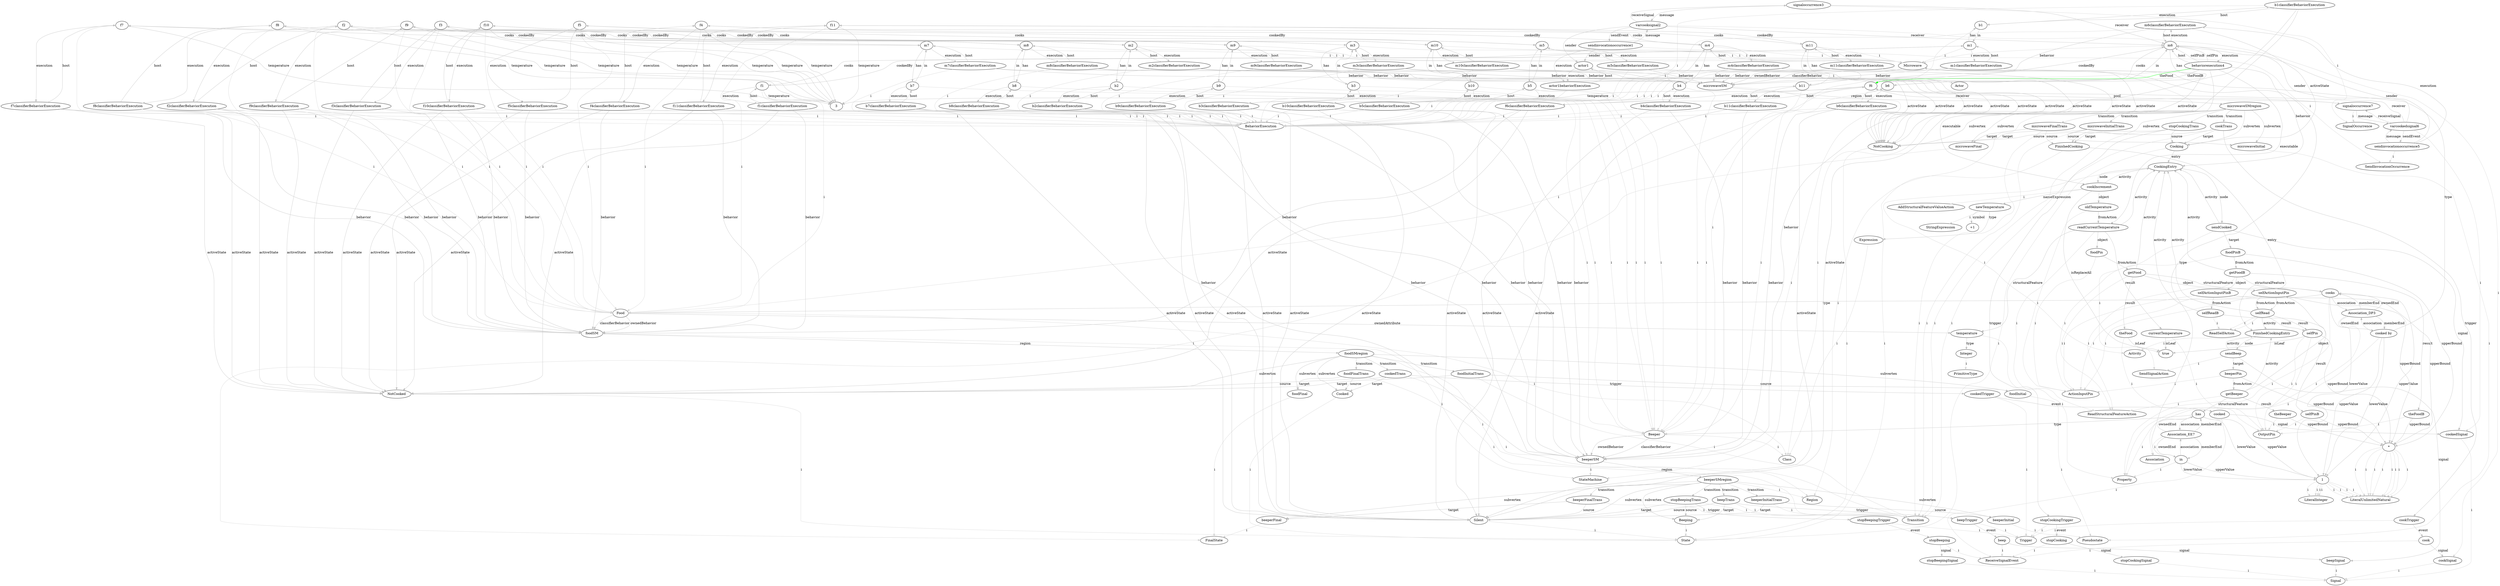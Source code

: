 digraph umlMetamodel {
	"Food" -> "Class" [label="i", color="lightgrey"]
	"Food" -> "foodSM" [label="classifierBehavior", color="grey"]
	"Food" -> "temperature" [label="ownedAttribute", color="grey"]
	"temperature" -> "Property" [label="i", color="lightgrey"]
	"temperature" -> "Integer" [label="type", color="grey"]
	"Integer" -> "PrimitiveType" [label="i", color="lightgrey"]
	"Food" -> "foodSM" [label="ownedBehavior", color="grey"]
	"foodSM" -> "StateMachine" [label="i", color="lightgrey"]
	"foodSM" -> "foodSMregion" [label="region", color="grey"]
	"foodSMregion" -> "Region" [label="i", color="lightgrey"]
	"foodSMregion" -> "foodInitial" [label="subvertex", color="grey"]
	"foodInitial" -> "Pseudostate" [label="i", color="lightgrey"]
	"foodSMregion" -> "foodFinal" [label="subvertex", color="grey"]
	"foodFinal" -> "FinalState" [label="i", color="lightgrey"]
	"foodSMregion" -> "NotCooked" [label="subvertex", color="grey"]
	"NotCooked" -> "State" [label="i", color="lightgrey"]
	"foodSMregion" -> "Cooked" [label="subvertex", color="grey"]
	"Cooked" -> "State" [label="i", color="lightgrey"]
	"foodSMregion" -> "foodInitialTrans" [label="transition", color="grey"]
	"foodInitialTrans" -> "Transition" [label="i", color="lightgrey"]
	"foodInitialTrans" -> "foodInitial" [label="source", color="grey"]
	"foodInitialTrans" -> "NotCooked" [label="target", color="grey"]
	"foodSMregion" -> "foodFinalTrans" [label="transition", color="grey"]
	"foodFinalTrans" -> "Transition" [label="i", color="lightgrey"]
	"foodFinalTrans" -> "Cooked" [label="source", color="grey"]
	"foodFinalTrans" -> "foodFinal" [label="target", color="grey"]
	"foodSMregion" -> "cookedTrans" [label="transition", color="grey"]
	"cookedTrans" -> "Transition" [label="i", color="lightgrey"]
	"cookedTrans" -> "NotCooked" [label="source", color="grey"]
	"cookedTrans" -> "Cooked" [label="target", color="grey"]
	"cookedTrans" -> "cookedTrigger" [label="trigger", color="grey"]
	"cookedTrigger" -> "Trigger" [label="i", color="lightgrey"]
	"cookedTrigger" -> "cooked" [label="event", color="grey"]
	"Microwave" -> "Class" [label="i", color="lightgrey"]
	"Microwave" -> "microwaveSM" [label="classifierBehavior", color="grey"]
	"Microwave" -> "microwaveSM" [label="ownedBehavior", color="grey"]
	"microwaveSM" -> "StateMachine" [label="i", color="lightgrey"]
	"microwaveSM" -> "microwaveSMregion" [label="region", color="grey"]
	"microwaveSMregion" -> "Region" [label="i", color="lightgrey"]
	"microwaveSMregion" -> "microwaveInitial" [label="subvertex", color="grey"]
	"microwaveInitial" -> "Pseudostate" [label="i", color="lightgrey"]
	"microwaveSMregion" -> "microwaveFinal" [label="subvertex", color="grey"]
	"microwaveFinal" -> "FinalState" [label="i", color="lightgrey"]
	"microwaveSMregion" -> "NotCooking" [label="subvertex", color="grey"]
	"NotCooking" -> "State" [label="i", color="lightgrey"]
	"microwaveSMregion" -> "Cooking" [label="subvertex", color="grey"]
	"Cooking" -> "State" [label="i", color="lightgrey"]
	"Cooking" -> "CookingEntry" [label="entry", color="grey"]
	"CookingEntry" -> "cookIncrement" [label="node", color="grey"]
	"cookIncrement" -> "CookingEntry" [label="activity", color="grey"]
	"cookIncrement" -> "AddStructuralFeatureValueAction" [label="i", color="lightgrey"]
	"cookIncrement" -> "true" [label="isReplaceAll", color="grey"]
	"cookIncrement" -> "newTemperature" [label="nameExpression", color="grey"]
	"newTemperature" -> "StringExpression" [label="i", color="lightgrey"]
	"newTemperature" -> "+1" [label="symbol", color="grey"]
	"newTemperature" -> "Expression" [label="type", color="grey"]
	"Expression" -> "Class" [label="i", color="lightgrey"]
	"cookIncrement" -> "oldTemperature" [label="object", color="grey"]
	"oldTemperature" -> "ActionInputPin" [label="i", color="lightgrey"]
	"oldTemperature" -> "readCurrentTemperature" [label="fromAction", color="grey"]
	"readCurrentTemperature" -> "CookingEntry" [label="activity", color="grey"]
	"readCurrentTemperature" -> "ReadStructuralFeatureAction" [label="i", color="lightgrey"]
	"readCurrentTemperature" -> "temperature" [label="structuralFeature", color="grey"]
	"readCurrentTemperature" -> "foodPin" [label="object", color="grey"]
	"foodPin" -> "ActionInputPin" [label="i", color="lightgrey"]
	"foodPin" -> "getFood" [label="fromAction", color="grey"]
	"getFood" -> "CookingEntry" [label="activity", color="grey"]
	"getFood" -> "ReadStructuralFeatureAction" [label="i", color="lightgrey"]
	"getFood" -> "cooks" [label="structuralFeature", color="grey"]
	"getFood" -> "selfActionInputPin" [label="object", color="grey"]
	"selfActionInputPin" -> "ActionInputPin" [label="i", color="lightgrey"]
	"selfActionInputPin" -> "selfRead" [label="fromAction", color="grey"]
	"selfRead" -> "CookingEntry" [label="activity", color="grey"]
	"selfRead" -> "ReadSelfAction" [label="i", color="lightgrey"]
	"selfRead" -> "selfPin" [label="result", color="grey"]
	"selfPin" -> "OutputPin" [label="i", color="lightgrey"]
	"selfPin" -> "true" [label="isLeaf", color="grey"]
	"getFood" -> "theFood" [label="result", color="grey"]
	"theFood" -> "OutputPin" [label="i", color="lightgrey"]
	"theFood" -> "true" [label="isLeaf", color="grey"]
	"readCurrentTemperature" -> "currentTemperature" [label="result", color="grey"]
	"currentTemperature" -> "OutputPin" [label="i", color="lightgrey"]
	"currentTemperature" -> "true" [label="isLeaf", color="grey"]
	"CookingEntry" -> "sendCooked" [label="node", color="grey"]
	"sendCooked" -> "CookingEntry" [label="activity", color="grey"]
	"sendCooked" -> "SendSignalAction" [label="i", color="lightgrey"]
	"sendCooked" -> "cookedSignal" [label="signal", color="grey"]
	"sendCooked" -> "foodPinB" [label="target", color="grey"]
	"foodPinB" -> "ActionInputPin" [label="i", color="lightgrey"]
	"foodPinB" -> "*" [label="upperBound", color="grey"]
	"*" -> "LiteralUnlimitedNatural" [label="i", color="lightgrey"]
	"foodPinB" -> "getFoodB" [label="fromAction", color="grey"]
	"getFoodB" -> "CookingEntry" [label="activity", color="grey"]
	"getFoodB" -> "ReadStructuralFeatureAction" [label="i", color="lightgrey"]
	"getFoodB" -> "cooks" [label="structuralFeature", color="grey"]
	"getFoodB" -> "selfActionInputPinB" [label="object", color="grey"]
	"selfActionInputPinB" -> "ActionInputPin" [label="i", color="lightgrey"]
	"selfActionInputPinB" -> "*" [label="upperBound", color="grey"]
	"*" -> "LiteralUnlimitedNatural" [label="i", color="lightgrey"]
	"selfActionInputPinB" -> "selfReadB" [label="fromAction", color="grey"]
	"selfReadB" -> "CookingEntry" [label="activity", color="grey"]
	"selfReadB" -> "ReadSelfAction" [label="i", color="lightgrey"]
	"selfReadB" -> "selfPinB" [label="result", color="grey"]
	"selfPinB" -> "OutputPin" [label="i", color="lightgrey"]
	"selfPinB" -> "*" [label="upperBound", color="grey"]
	"*" -> "LiteralUnlimitedNatural" [label="i", color="lightgrey"]
	"getFoodB" -> "theFoodB" [label="result", color="grey"]
	"theFoodB" -> "OutputPin" [label="i", color="lightgrey"]
	"theFoodB" -> "*" [label="upperBound", color="grey"]
	"*" -> "LiteralUnlimitedNatural" [label="i", color="lightgrey"]
	"microwaveSMregion" -> "FinishedCooking" [label="subvertex", color="grey"]
	"FinishedCooking" -> "State" [label="i", color="lightgrey"]
	"FinishedCooking" -> "FinishedCookingEntry" [label="entry", color="grey"]
	"FinishedCookingEntry" -> "Activity" [label="i", color="lightgrey"]
	"FinishedCookingEntry" -> "sendBeep" [label="node", color="grey"]
	"sendBeep" -> "FinishedCookingEntry" [label="activity", color="grey"]
	"sendBeep" -> "SendSignalAction" [label="i", color="lightgrey"]
	"sendBeep" -> "beepSignal" [label="signal", color="grey"]
	"sendBeep" -> "beeperPin" [label="target", color="grey"]
	"beeperPin" -> "ActionInputPin" [label="i", color="lightgrey"]
	"beeperPin" -> "*" [label="upperBound", color="grey"]
	"*" -> "LiteralUnlimitedNatural" [label="i", color="lightgrey"]
	"beeperPin" -> "getBeeper" [label="fromAction", color="grey"]
	"getBeeper" -> "FinishedCookingEntry" [label="activity", color="grey"]
	"getBeeper" -> "ReadStructuralFeatureAction" [label="i", color="lightgrey"]
	"getBeeper" -> "has" [label="structuralFeature", color="grey"]
	"getBeeper" -> "selfActionInputPin" [label="object", color="grey"]
	"selfActionInputPin" -> "ActionInputPin" [label="i", color="lightgrey"]
	"selfActionInputPin" -> "*" [label="upperBound", color="grey"]
	"*" -> "LiteralUnlimitedNatural" [label="i", color="lightgrey"]
	"selfActionInputPin" -> "selfRead" [label="fromAction", color="grey"]
	"selfRead" -> "FinishedCookingEntry" [label="activity", color="grey"]
	"selfRead" -> "ReadSelfAction" [label="i", color="lightgrey"]
	"selfRead" -> "selfPin" [label="result", color="grey"]
	"selfPin" -> "OutputPin" [label="i", color="lightgrey"]
	"selfPin" -> "*" [label="upperBound", color="grey"]
	"*" -> "LiteralUnlimitedNatural" [label="i", color="lightgrey"]
	"getBeeper" -> "theBeeper" [label="result", color="grey"]
	"theBeeper" -> "OutputPin" [label="i", color="lightgrey"]
	"theBeeper" -> "*" [label="upperBound", color="grey"]
	"*" -> "LiteralUnlimitedNatural" [label="i", color="lightgrey"]
	"microwaveSMregion" -> "microwaveInitialTrans" [label="transition", color="grey"]
	"microwaveInitialTrans" -> "Transition" [label="i", color="lightgrey"]
	"microwaveInitialTrans" -> "microwaveInitial" [label="source", color="grey"]
	"microwaveInitialTrans" -> "NotCooking" [label="target", color="grey"]
	"microwaveSMregion" -> "microwaveFinalTrans" [label="transition", color="grey"]
	"microwaveFinalTrans" -> "Transition" [label="i", color="lightgrey"]
	"microwaveFinalTrans" -> "FinishedCooking" [label="source", color="grey"]
	"microwaveFinalTrans" -> "microwaveFinal" [label="target", color="grey"]
	"microwaveSMregion" -> "cookTrans" [label="transition", color="grey"]
	"cookTrans" -> "Transition" [label="i", color="lightgrey"]
	"cookTrans" -> "NotCooking" [label="source", color="grey"]
	"cookTrans" -> "Cooking" [label="target", color="grey"]
	"cookTrans" -> "cookTrigger" [label="trigger", color="grey"]
	"cookTrigger" -> "Trigger" [label="i", color="lightgrey"]
	"cookTrigger" -> "cook" [label="event", color="grey"]
	"microwaveSMregion" -> "stopCookingTrans" [label="transition", color="grey"]
	"stopCookingTrans" -> "Transition" [label="i", color="lightgrey"]
	"stopCookingTrans" -> "Cooking" [label="source", color="grey"]
	"stopCookingTrans" -> "FinishedCooking" [label="target", color="grey"]
	"stopCookingTrans" -> "stopCookingTrigger" [label="trigger", color="grey"]
	"stopCookingTrigger" -> "Trigger" [label="i", color="lightgrey"]
	"stopCookingTrigger" -> "stopCooking" [label="event", color="grey"]
	"Beeper" -> "Class" [label="i", color="lightgrey"]
	"Beeper" -> "beeperSM" [label="classifierBehavior", color="grey"]
	"Beeper" -> "beeperSM" [label="ownedBehavior", color="grey"]
	"beeperSM" -> "StateMachine" [label="i", color="lightgrey"]
	"beeperSM" -> "beeperSMregion" [label="region", color="grey"]
	"beeperSMregion" -> "Region" [label="i", color="lightgrey"]
	"beeperSMregion" -> "beeperInitial" [label="subvertex", color="grey"]
	"beeperInitial" -> "Pseudostate" [label="i", color="lightgrey"]
	"beeperSMregion" -> "beeperFinal" [label="subvertex", color="grey"]
	"beeperFinal" -> "FinalState" [label="i", color="lightgrey"]
	"beeperSMregion" -> "Silent" [label="subvertex", color="grey"]
	"Silent" -> "State" [label="i", color="lightgrey"]
	"beeperSMregion" -> "Beeping" [label="subvertex", color="grey"]
	"Beeping" -> "State" [label="i", color="lightgrey"]
	"beeperSMregion" -> "beeperInitialTrans" [label="transition", color="grey"]
	"beeperInitialTrans" -> "Transition" [label="i", color="lightgrey"]
	"beeperInitialTrans" -> "beeperInitial" [label="source", color="grey"]
	"beeperInitialTrans" -> "Silent" [label="target", color="grey"]
	"beeperSMregion" -> "beeperFinalTrans" [label="transition", color="grey"]
	"beeperFinalTrans" -> "Transition" [label="i", color="lightgrey"]
	"beeperFinalTrans" -> "Silent" [label="source", color="grey"]
	"beeperFinalTrans" -> "beeperFinal" [label="target", color="grey"]
	"beeperSMregion" -> "beepTrans" [label="transition", color="grey"]
	"beepTrans" -> "Transition" [label="i", color="lightgrey"]
	"beepTrans" -> "Silent" [label="source", color="grey"]
	"beepTrans" -> "Beeping" [label="target", color="grey"]
	"beepTrans" -> "beepTrigger" [label="trigger", color="grey"]
	"beepTrigger" -> "Trigger" [label="i", color="lightgrey"]
	"beepTrigger" -> "beep" [label="event", color="grey"]
	"beeperSMregion" -> "stopBeepingTrans" [label="transition", color="grey"]
	"stopBeepingTrans" -> "Transition" [label="i", color="lightgrey"]
	"stopBeepingTrans" -> "Beeping" [label="source", color="grey"]
	"stopBeepingTrans" -> "Silent" [label="target", color="grey"]
	"stopBeepingTrans" -> "stopBeepingTrigger" [label="trigger", color="grey"]
	"stopBeepingTrigger" -> "Trigger" [label="i", color="lightgrey"]
	"stopBeepingTrigger" -> "stopBeeping" [label="event", color="grey"]
	"cooked" -> "ReceiveSignalEvent" [label="i", color="lightgrey"]
	"cooked" -> "cookedSignal" [label="signal", color="grey"]
	"cookedSignal" -> "Signal" [label="i", color="lightgrey"]
	"stopCooking" -> "ReceiveSignalEvent" [label="i", color="lightgrey"]
	"stopCooking" -> "stopCookingSignal" [label="signal", color="grey"]
	"stopCookingSignal" -> "Signal" [label="i", color="lightgrey"]
	"cook" -> "ReceiveSignalEvent" [label="i", color="lightgrey"]
	"cook" -> "cookSignal" [label="signal", color="grey"]
	"cookSignal" -> "Signal" [label="i", color="lightgrey"]
	"stopBeeping" -> "ReceiveSignalEvent" [label="i", color="lightgrey"]
	"stopBeeping" -> "stopBeepingSignal" [label="signal", color="grey"]
	"stopBeepingSignal" -> "Signal" [label="i", color="lightgrey"]
	"beep" -> "ReceiveSignalEvent" [label="i", color="lightgrey"]
	"beep" -> "beepSignal" [label="signal", color="grey"]
	"beepSignal" -> "Signal" [label="i", color="lightgrey"]
	"Association_DP3" -> "Association" [label="i", color="lightgrey"]
	"Association_DP3" -> "cooks" [label="memberEnd", color="grey"]
	"Association_DP3" -> "cooked by" [label="memberEnd", color="grey"]
	"Association_DP3" -> "cooks" [label="ownedEnd", color="grey"]
	"cooks" -> "Property" [label="i", color="lightgrey"]
	"cooks" -> "Food" [label="type", color="grey"]
	"cooks" -> "Association_DP3" [label="association", color="grey"]
	"cooks" -> "1" [label="upperValue", color="grey"]
	"1" -> "LiteralUnlimitedNatural" [label="i", color="lightgrey"]
	"cooks" -> "1" [label="lowerValue", color="grey"]
	"1" -> "LiteralInteger" [label="i", color="lightgrey"]
	"Association_DP3" -> "cooked by" [label="ownedEnd", color="grey"]
	"cooked by" -> "Property" [label="i", color="lightgrey"]
	"cooked by" -> "Microwave" [label="type", color="grey"]
	"cooked by" -> "Association_DP3" [label="association", color="grey"]
	"cooked by" -> "1" [label="upperValue", color="grey"]
	"1" -> "LiteralUnlimitedNatural" [label="i", color="lightgrey"]
	"cooked by" -> "1" [label="lowerValue", color="grey"]
	"1" -> "LiteralInteger" [label="i", color="lightgrey"]
	"Association_EE7" -> "Association" [label="i", color="lightgrey"]
	"Association_EE7" -> "has" [label="memberEnd", color="grey"]
	"Association_EE7" -> "in" [label="memberEnd", color="grey"]
	"Association_EE7" -> "has" [label="ownedEnd", color="grey"]
	"has" -> "Property" [label="i", color="lightgrey"]
	"has" -> "Beeper" [label="type", color="grey"]
	"has" -> "Association_EE7" [label="association", color="grey"]
	"has" -> "1" [label="upperValue", color="grey"]
	"1" -> "LiteralUnlimitedNatural" [label="i", color="lightgrey"]
	"has" -> "1" [label="lowerValue", color="grey"]
	"1" -> "LiteralInteger" [label="i", color="lightgrey"]
	"Association_EE7" -> "in" [label="ownedEnd", color="grey"]
	"in" -> "Property" [label="i", color="lightgrey"]
	"in" -> "Microwave" [label="type", color="grey"]
	"in" -> "Association_EE7" [label="association", color="grey"]
	"in" -> "1" [label="upperValue", color="grey"]
	"1" -> "LiteralUnlimitedNatural" [label="i", color="lightgrey"]
	"in" -> "1" [label="lowerValue", color="grey"]
	"1" -> "LiteralInteger" [label="i", color="lightgrey"]
	"m1" -> "Microwave" [label="i", color="lightgrey"]
	"m1classifierBehaviorExecution" -> "BehaviorExecution" [label="i", color="lightgrey"]
	"m1" -> "m1classifierBehaviorExecution" [label="execution", color="grey"]
	"m1classifierBehaviorExecution" -> "m1" [label="host", color="grey"]
	"m1classifierBehaviorExecution" -> "microwaveSM" [label="behavior", color="grey"]
	"m1classifierBehaviorExecution" -> "NotCooking" [label="activeState", color="grey"]
	"f1" -> "Food" [label="i", color="lightgrey"]
	"f1classifierBehaviorExecution" -> "BehaviorExecution" [label="i", color="lightgrey"]
	"f1" -> "f1classifierBehaviorExecution" [label="execution", color="grey"]
	"f1classifierBehaviorExecution" -> "f1" [label="host", color="grey"]
	"f1classifierBehaviorExecution" -> "foodSM" [label="behavior", color="grey"]
	"f1classifierBehaviorExecution" -> "NotCooked" [label="activeState", color="grey"]
	"f1" -> "3" [label="temperature", color="grey"]
	"b1" -> "Beeper" [label="i", color="lightgrey"]
	"b1classifierBehaviorExecution" -> "BehaviorExecution" [label="i", color="lightgrey"]
	"b1" -> "b1classifierBehaviorExecution" [label="execution", color="grey"]
	"b1classifierBehaviorExecution" -> "b1" [label="host", color="grey"]
	"b1classifierBehaviorExecution" -> "beeperSM" [label="behavior", color="grey"]
	"b1classifierBehaviorExecution" -> "Silent" [label="activeState", color="grey"]
	"m1" -> "f1" [label="cooks", color="grey"]
	"f1" -> "m1" [label="cookedBy", color="grey"]
	"m1" -> "b1" [label="has", color="grey"]
	"b1" -> "m1" [label="in", color="grey"]
	"m2" -> "Microwave" [label="i", color="lightgrey"]
	"m2classifierBehaviorExecution" -> "BehaviorExecution" [label="i", color="lightgrey"]
	"m2" -> "m2classifierBehaviorExecution" [label="execution", color="grey"]
	"m2classifierBehaviorExecution" -> "m2" [label="host", color="grey"]
	"m2classifierBehaviorExecution" -> "microwaveSM" [label="behavior", color="grey"]
	"m2classifierBehaviorExecution" -> "NotCooking" [label="activeState", color="grey"]
	"f2" -> "Food" [label="i", color="lightgrey"]
	"f2classifierBehaviorExecution" -> "BehaviorExecution" [label="i", color="lightgrey"]
	"f2" -> "f2classifierBehaviorExecution" [label="execution", color="grey"]
	"f2classifierBehaviorExecution" -> "f2" [label="host", color="grey"]
	"f2classifierBehaviorExecution" -> "foodSM" [label="behavior", color="grey"]
	"f2classifierBehaviorExecution" -> "NotCooked" [label="activeState", color="grey"]
	"f2" -> "3" [label="temperature", color="grey"]
	"b2" -> "Beeper" [label="i", color="lightgrey"]
	"b2classifierBehaviorExecution" -> "BehaviorExecution" [label="i", color="lightgrey"]
	"b2" -> "b2classifierBehaviorExecution" [label="execution", color="grey"]
	"b2classifierBehaviorExecution" -> "b2" [label="host", color="grey"]
	"b2classifierBehaviorExecution" -> "beeperSM" [label="behavior", color="grey"]
	"b2classifierBehaviorExecution" -> "Silent" [label="activeState", color="grey"]
	"m2" -> "f2" [label="cooks", color="grey"]
	"f2" -> "m2" [label="cookedBy", color="grey"]
	"m2" -> "b2" [label="has", color="grey"]
	"b2" -> "m2" [label="in", color="grey"]
	"m3" -> "Microwave" [label="i", color="lightgrey"]
	"m3classifierBehaviorExecution" -> "BehaviorExecution" [label="i", color="lightgrey"]
	"m3" -> "m3classifierBehaviorExecution" [label="execution", color="grey"]
	"m3classifierBehaviorExecution" -> "m3" [label="host", color="grey"]
	"m3classifierBehaviorExecution" -> "microwaveSM" [label="behavior", color="grey"]
	"m3classifierBehaviorExecution" -> "NotCooking" [label="activeState", color="grey"]
	"f3" -> "Food" [label="i", color="lightgrey"]
	"f3classifierBehaviorExecution" -> "BehaviorExecution" [label="i", color="lightgrey"]
	"f3" -> "f3classifierBehaviorExecution" [label="execution", color="grey"]
	"f3classifierBehaviorExecution" -> "f3" [label="host", color="grey"]
	"f3classifierBehaviorExecution" -> "foodSM" [label="behavior", color="grey"]
	"f3classifierBehaviorExecution" -> "NotCooked" [label="activeState", color="grey"]
	"f3" -> "3" [label="temperature", color="grey"]
	"b3" -> "Beeper" [label="i", color="lightgrey"]
	"b3classifierBehaviorExecution" -> "BehaviorExecution" [label="i", color="lightgrey"]
	"b3" -> "b3classifierBehaviorExecution" [label="execution", color="grey"]
	"b3classifierBehaviorExecution" -> "b3" [label="host", color="grey"]
	"b3classifierBehaviorExecution" -> "beeperSM" [label="behavior", color="grey"]
	"b3classifierBehaviorExecution" -> "Silent" [label="activeState", color="grey"]
	"m3" -> "f3" [label="cooks", color="grey"]
	"f3" -> "m3" [label="cookedBy", color="grey"]
	"m3" -> "b3" [label="has", color="grey"]
	"b3" -> "m3" [label="in", color="grey"]
	"m4" -> "Microwave" [label="i", color="lightgrey"]
	"m4classifierBehaviorExecution" -> "BehaviorExecution" [label="i", color="lightgrey"]
	"m4" -> "m4classifierBehaviorExecution" [label="execution", color="grey"]
	"m4classifierBehaviorExecution" -> "m4" [label="host", color="grey"]
	"m4classifierBehaviorExecution" -> "microwaveSM" [label="behavior", color="grey"]
	"m4classifierBehaviorExecution" -> "NotCooking" [label="activeState", color="grey"]
	"f4" -> "Food" [label="i", color="lightgrey"]
	"f4classifierBehaviorExecution" -> "BehaviorExecution" [label="i", color="lightgrey"]
	"f4" -> "f4classifierBehaviorExecution" [label="execution", color="grey"]
	"f4classifierBehaviorExecution" -> "f4" [label="host", color="grey"]
	"f4classifierBehaviorExecution" -> "foodSM" [label="behavior", color="grey"]
	"f4classifierBehaviorExecution" -> "NotCooked" [label="activeState", color="grey"]
	"f4" -> "3" [label="temperature", color="grey"]
	"b4" -> "Beeper" [label="i", color="lightgrey"]
	"b4classifierBehaviorExecution" -> "BehaviorExecution" [label="i", color="lightgrey"]
	"b4" -> "b4classifierBehaviorExecution" [label="execution", color="grey"]
	"b4classifierBehaviorExecution" -> "b4" [label="host", color="grey"]
	"b4classifierBehaviorExecution" -> "beeperSM" [label="behavior", color="grey"]
	"b4classifierBehaviorExecution" -> "Silent" [label="activeState", color="grey"]
	"m4" -> "f4" [label="cooks", color="grey"]
	"f4" -> "m4" [label="cookedBy", color="grey"]
	"m4" -> "b4" [label="has", color="grey"]
	"b4" -> "m4" [label="in", color="grey"]
	"m5" -> "Microwave" [label="i", color="lightgrey"]
	"m5classifierBehaviorExecution" -> "BehaviorExecution" [label="i", color="lightgrey"]
	"m5" -> "m5classifierBehaviorExecution" [label="execution", color="grey"]
	"m5classifierBehaviorExecution" -> "m5" [label="host", color="grey"]
	"m5classifierBehaviorExecution" -> "microwaveSM" [label="behavior", color="grey"]
	"m5classifierBehaviorExecution" -> "NotCooking" [label="activeState", color="grey"]
	"f5" -> "Food" [label="i", color="lightgrey"]
	"f5classifierBehaviorExecution" -> "BehaviorExecution" [label="i", color="lightgrey"]
	"f5" -> "f5classifierBehaviorExecution" [label="execution", color="grey"]
	"f5classifierBehaviorExecution" -> "f5" [label="host", color="grey"]
	"f5classifierBehaviorExecution" -> "foodSM" [label="behavior", color="grey"]
	"f5classifierBehaviorExecution" -> "NotCooked" [label="activeState", color="grey"]
	"f5" -> "3" [label="temperature", color="grey"]
	"b5" -> "Beeper" [label="i", color="lightgrey"]
	"b5classifierBehaviorExecution" -> "BehaviorExecution" [label="i", color="lightgrey"]
	"b5" -> "b5classifierBehaviorExecution" [label="execution", color="grey"]
	"b5classifierBehaviorExecution" -> "b5" [label="host", color="grey"]
	"b5classifierBehaviorExecution" -> "beeperSM" [label="behavior", color="grey"]
	"b5classifierBehaviorExecution" -> "Silent" [label="activeState", color="grey"]
	"m5" -> "f5" [label="cooks", color="grey"]
	"f5" -> "m5" [label="cookedBy", color="grey"]
	"m5" -> "b5" [label="has", color="grey"]
	"b5" -> "m5" [label="in", color="grey"]
	"m6" -> "Microwave" [label="i", color="lightgrey"]
	"m6" -> "m6classifierBehaviorExecution" [label="execution", color="grey"]
	"m6classifierBehaviorExecution" -> "m6" [label="host", color="grey"]
	"m6classifierBehaviorExecution" -> "microwaveSM" [label="behavior", color="grey"]
	"f6" -> "Food" [label="i", color="lightgrey"]
	"f6classifierBehaviorExecution" -> "BehaviorExecution" [label="i", color="lightgrey"]
	"f6" -> "f6classifierBehaviorExecution" [label="execution", color="grey"]
	"f6classifierBehaviorExecution" -> "f6" [label="host", color="grey"]
	"f6classifierBehaviorExecution" -> "foodSM" [label="behavior", color="grey"]
	"f6classifierBehaviorExecution" -> "NotCooked" [label="activeState", color="grey"]
	"f6" -> "3" [label="temperature", color="grey"]
	"b6" -> "Beeper" [label="i", color="lightgrey"]
	"b6classifierBehaviorExecution" -> "BehaviorExecution" [label="i", color="lightgrey"]
	"b6" -> "b6classifierBehaviorExecution" [label="execution", color="grey"]
	"b6classifierBehaviorExecution" -> "b6" [label="host", color="grey"]
	"b6classifierBehaviorExecution" -> "beeperSM" [label="behavior", color="grey"]
	"b6classifierBehaviorExecution" -> "Silent" [label="activeState", color="grey"]
	"m6" -> "f6" [label="cooks", color="grey"]
	"f6" -> "m6" [label="cookedBy", color="grey"]
	"m6" -> "b6" [label="has", color="grey"]
	"b6" -> "m6" [label="in", color="grey"]
	"m7" -> "Microwave" [label="i", color="lightgrey"]
	"m7classifierBehaviorExecution" -> "BehaviorExecution" [label="i", color="lightgrey"]
	"m7" -> "m7classifierBehaviorExecution" [label="execution", color="grey"]
	"m7classifierBehaviorExecution" -> "m7" [label="host", color="grey"]
	"m7classifierBehaviorExecution" -> "microwaveSM" [label="behavior", color="grey"]
	"m7classifierBehaviorExecution" -> "NotCooking" [label="activeState", color="grey"]
	"f7" -> "Food" [label="i", color="lightgrey"]
	"f7classifierBehaviorExecution" -> "BehaviorExecution" [label="i", color="lightgrey"]
	"f7" -> "f7classifierBehaviorExecution" [label="execution", color="grey"]
	"f7classifierBehaviorExecution" -> "f7" [label="host", color="grey"]
	"f7classifierBehaviorExecution" -> "foodSM" [label="behavior", color="grey"]
	"f7classifierBehaviorExecution" -> "NotCooked" [label="activeState", color="grey"]
	"f7" -> "3" [label="temperature", color="grey"]
	"b7" -> "Beeper" [label="i", color="lightgrey"]
	"b7classifierBehaviorExecution" -> "BehaviorExecution" [label="i", color="lightgrey"]
	"b7" -> "b7classifierBehaviorExecution" [label="execution", color="grey"]
	"b7classifierBehaviorExecution" -> "b7" [label="host", color="grey"]
	"b7classifierBehaviorExecution" -> "beeperSM" [label="behavior", color="grey"]
	"b7classifierBehaviorExecution" -> "Silent" [label="activeState", color="grey"]
	"m7" -> "f7" [label="cooks", color="grey"]
	"f7" -> "m7" [label="cookedBy", color="grey"]
	"m7" -> "b7" [label="has", color="grey"]
	"b7" -> "m7" [label="in", color="grey"]
	"m8" -> "Microwave" [label="i", color="lightgrey"]
	"m8classifierBehaviorExecution" -> "BehaviorExecution" [label="i", color="lightgrey"]
	"m8" -> "m8classifierBehaviorExecution" [label="execution", color="grey"]
	"m8classifierBehaviorExecution" -> "m8" [label="host", color="grey"]
	"m8classifierBehaviorExecution" -> "microwaveSM" [label="behavior", color="grey"]
	"m8classifierBehaviorExecution" -> "NotCooking" [label="activeState", color="grey"]
	"f8" -> "Food" [label="i", color="lightgrey"]
	"f8classifierBehaviorExecution" -> "BehaviorExecution" [label="i", color="lightgrey"]
	"f8" -> "f8classifierBehaviorExecution" [label="execution", color="grey"]
	"f8classifierBehaviorExecution" -> "f8" [label="host", color="grey"]
	"f8classifierBehaviorExecution" -> "foodSM" [label="behavior", color="grey"]
	"f8classifierBehaviorExecution" -> "NotCooked" [label="activeState", color="grey"]
	"f8" -> "3" [label="temperature", color="grey"]
	"b8" -> "Beeper" [label="i", color="lightgrey"]
	"b8classifierBehaviorExecution" -> "BehaviorExecution" [label="i", color="lightgrey"]
	"b8" -> "b8classifierBehaviorExecution" [label="execution", color="grey"]
	"b8classifierBehaviorExecution" -> "b8" [label="host", color="grey"]
	"b8classifierBehaviorExecution" -> "beeperSM" [label="behavior", color="grey"]
	"b8classifierBehaviorExecution" -> "Silent" [label="activeState", color="grey"]
	"m8" -> "f8" [label="cooks", color="grey"]
	"f8" -> "m8" [label="cookedBy", color="grey"]
	"m8" -> "b8" [label="has", color="grey"]
	"b8" -> "m8" [label="in", color="grey"]
	"m9" -> "Microwave" [label="i", color="lightgrey"]
	"m9classifierBehaviorExecution" -> "BehaviorExecution" [label="i", color="lightgrey"]
	"m9" -> "m9classifierBehaviorExecution" [label="execution", color="grey"]
	"m9classifierBehaviorExecution" -> "m9" [label="host", color="grey"]
	"m9classifierBehaviorExecution" -> "microwaveSM" [label="behavior", color="grey"]
	"m9classifierBehaviorExecution" -> "NotCooking" [label="activeState", color="grey"]
	"f9" -> "Food" [label="i", color="lightgrey"]
	"f9classifierBehaviorExecution" -> "BehaviorExecution" [label="i", color="lightgrey"]
	"f9" -> "f9classifierBehaviorExecution" [label="execution", color="grey"]
	"f9classifierBehaviorExecution" -> "f9" [label="host", color="grey"]
	"f9classifierBehaviorExecution" -> "foodSM" [label="behavior", color="grey"]
	"f9classifierBehaviorExecution" -> "NotCooked" [label="activeState", color="grey"]
	"f9" -> "3" [label="temperature", color="grey"]
	"b9" -> "Beeper" [label="i", color="lightgrey"]
	"b9classifierBehaviorExecution" -> "BehaviorExecution" [label="i", color="lightgrey"]
	"b9" -> "b9classifierBehaviorExecution" [label="execution", color="grey"]
	"b9classifierBehaviorExecution" -> "b9" [label="host", color="grey"]
	"b9classifierBehaviorExecution" -> "beeperSM" [label="behavior", color="grey"]
	"b9classifierBehaviorExecution" -> "Silent" [label="activeState", color="grey"]
	"m9" -> "f9" [label="cooks", color="grey"]
	"f9" -> "m9" [label="cookedBy", color="grey"]
	"m9" -> "b9" [label="has", color="grey"]
	"b9" -> "m9" [label="in", color="grey"]
	"m10" -> "Microwave" [label="i", color="lightgrey"]
	"m10classifierBehaviorExecution" -> "BehaviorExecution" [label="i", color="lightgrey"]
	"m10" -> "m10classifierBehaviorExecution" [label="execution", color="grey"]
	"m10classifierBehaviorExecution" -> "m10" [label="host", color="grey"]
	"m10classifierBehaviorExecution" -> "microwaveSM" [label="behavior", color="grey"]
	"m10classifierBehaviorExecution" -> "NotCooking" [label="activeState", color="grey"]
	"f10" -> "Food" [label="i", color="lightgrey"]
	"f10classifierBehaviorExecution" -> "BehaviorExecution" [label="i", color="lightgrey"]
	"f10" -> "f10classifierBehaviorExecution" [label="execution", color="grey"]
	"f10classifierBehaviorExecution" -> "f10" [label="host", color="grey"]
	"f10classifierBehaviorExecution" -> "foodSM" [label="behavior", color="grey"]
	"f10classifierBehaviorExecution" -> "NotCooked" [label="activeState", color="grey"]
	"f10" -> "3" [label="temperature", color="grey"]
	"b10" -> "Beeper" [label="i", color="lightgrey"]
	"b10classifierBehaviorExecution" -> "BehaviorExecution" [label="i", color="lightgrey"]
	"b10" -> "b10classifierBehaviorExecution" [label="execution", color="grey"]
	"b10classifierBehaviorExecution" -> "b10" [label="host", color="grey"]
	"b10classifierBehaviorExecution" -> "beeperSM" [label="behavior", color="grey"]
	"b10classifierBehaviorExecution" -> "Silent" [label="activeState", color="grey"]
	"m10" -> "f10" [label="cooks", color="grey"]
	"f10" -> "m10" [label="cookedBy", color="grey"]
	"m10" -> "b10" [label="has", color="grey"]
	"b10" -> "m10" [label="in", color="grey"]
	"m11" -> "Microwave" [label="i", color="lightgrey"]
	"m11classifierBehaviorExecution" -> "BehaviorExecution" [label="i", color="lightgrey"]
	"m11" -> "m11classifierBehaviorExecution" [label="execution", color="grey"]
	"m11classifierBehaviorExecution" -> "m11" [label="host", color="grey"]
	"m11classifierBehaviorExecution" -> "microwaveSM" [label="behavior", color="grey"]
	"m11classifierBehaviorExecution" -> "NotCooking" [label="activeState", color="grey"]
	"f11" -> "Food" [label="i", color="lightgrey"]
	"f11classifierBehaviorExecution" -> "BehaviorExecution" [label="i", color="lightgrey"]
	"f11" -> "f11classifierBehaviorExecution" [label="execution", color="grey"]
	"f11classifierBehaviorExecution" -> "f11" [label="host", color="grey"]
	"f11classifierBehaviorExecution" -> "foodSM" [label="behavior", color="grey"]
	"f11classifierBehaviorExecution" -> "NotCooked" [label="activeState", color="grey"]
	"f11" -> "3" [label="temperature", color="grey"]
	"b11" -> "Beeper" [label="i", color="lightgrey"]
	"b11classifierBehaviorExecution" -> "BehaviorExecution" [label="i", color="lightgrey"]
	"b11" -> "b11classifierBehaviorExecution" [label="execution", color="grey"]
	"b11classifierBehaviorExecution" -> "b11" [label="host", color="grey"]
	"b11classifierBehaviorExecution" -> "beeperSM" [label="behavior", color="grey"]
	"b11classifierBehaviorExecution" -> "Silent" [label="activeState", color="grey"]
	"m11" -> "f11" [label="cooks", color="grey"]
	"f11" -> "m11" [label="cookedBy", color="grey"]
	"m11" -> "b11" [label="has", color="grey"]
	"b11" -> "m11" [label="in", color="grey"]
	"actor1" -> "Actor" [label="i", color="lightgrey"]
	"actor1behaviorExecution" -> "BehaviorExecution" [label="i", color="lightgrey"]
	"actor1" -> "actor1behaviorExecution" [label="execution", color="grey"]
	"actor1behaviorExecution" -> "actor1" [label="host", color="grey"]
	"sendinvocationoccurrence1" -> "SendInvocationOccurrence" [label="i", color="lightgrey"]
	"sendinvocationoccurrence1" -> "varcooksignal2" [label="message", color="grey"]
	"varcooksignal2" -> "sendinvocationoccurrence1" [label="sendEvent", color="grey"]
	"varcooksignal2" -> "signaloccurrence3" [label="receiveSignal", color="grey"]
	"signaloccurrence3" -> "varcooksignal2" [label="message", color="grey"]
	"signaloccurrence3" -> "SignalOccurrence" [label="i", color="lightgrey"]
	"varcooksignal2" -> "cookSignal" [label="i", color="lightgrey"]
	"signaloccurrence3" -> "m6" [label="receiver", color="grey"]
	"varcooksignal2" -> "actor1" [label="sender", color="grey"]
	"sendinvocationoccurrence1" -> "actor1" [label="sender", color="grey"]
	"varcooksignal2" -> "m6" [label="receiver", color="grey"]
	"sendinvocationoccurrence1" -> "actor1behaviorExecution" [label="execution", color="grey"]
	"m6classifierBehaviorExecution" -> "Cooking" [label="activeState", color="grey"]
	"behaviorexecution4" -> "CookingEntry" [label="behavior", color="grey"]
	"behaviorexecution4" -> "BehaviorExecution" [label="i", color="lightgrey"]
	"behaviorexecution4" -> "m6" [label="host", color="grey"]
	"m6" -> "behaviorexecution4" [label="execution", color="grey"]
	"behaviorexecution4" -> "readCurrentTemperature" [label="executable", color="grey"]
	"behaviorexecution4" -> "cookIncrement" [label="executable", color="grey"]
	"m6classifierBehaviorExecution" -> "BehaviorExecution" [label="i", color="lightgrey"]
	"behaviorexecution4" -> "m6" [label="selfPinB", color="grey"]
	"behaviorexecution4" -> "f6" [label="theFoodB", color="grey"]
	"signaloccurrence7" -> "varcookedsignal6" [label="message", color="grey"]
	"varcookedsignal6" -> "signaloccurrence7" [label="receiveSignal", color="grey"]
	"varcookedsignal6" -> "sendinvocationoccurrence5" [label="sendEvent", color="grey"]
	"sendinvocationoccurrence5" -> "varcookedsignal6" [label="message", color="grey"]
	"signaloccurrence7" -> "SignalOccurrence" [label="i", color="lightgrey"]
	"sendinvocationoccurrence5" -> "SendInvocationOccurrence" [label="i", color="lightgrey"]
	"CookingEntry" -> "Activity" [label="i", color="lightgrey"]
	"varcookedsignal6" -> "f6" [label="receiver", color="grey"]
	"sendinvocationoccurrence5" -> "m6classifierBehaviorExecution" [label="execution", color="grey"]
	"sendinvocationoccurrence5" -> "m6" [label="sender", color="grey"]
	"f6" -> "signaloccurrence7" [label="pool", color="grey"]
	"signaloccurrence7" -> "f6" [label="receiver", color="grey"]
	"varcookedsignal6" -> "cookedSignal" [label="i", color="lightgrey"]
	"varcookedsignal6" -> "m6" [label="sender", color="grey"]
	"behaviorexecution4" -> "m6" [label="selfPin", color="grey"]
	"behaviorexecution4" -> "f6" [label="theFood", color="green"]
}
